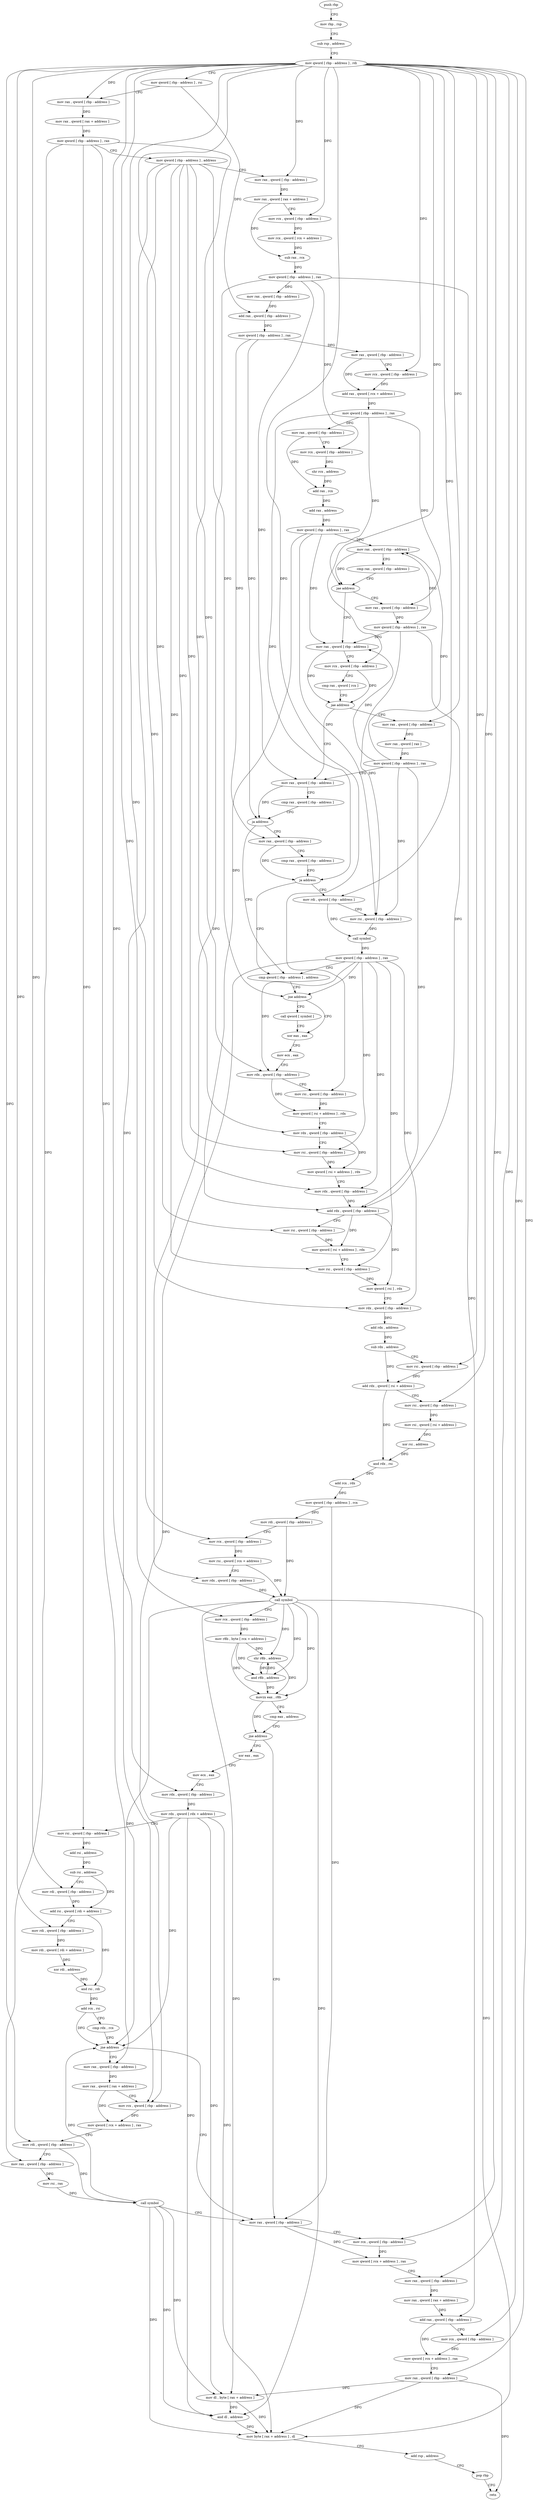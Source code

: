digraph "func" {
"4307968" [label = "push rbp" ]
"4307969" [label = "mov rbp , rsp" ]
"4307972" [label = "sub rsp , address" ]
"4307976" [label = "mov qword [ rbp - address ] , rdi" ]
"4307980" [label = "mov qword [ rbp - address ] , rsi" ]
"4307984" [label = "mov rax , qword [ rbp - address ]" ]
"4307988" [label = "mov rax , qword [ rax + address ]" ]
"4307992" [label = "mov qword [ rbp - address ] , rax" ]
"4307996" [label = "mov qword [ rbp - address ] , address" ]
"4308004" [label = "mov rax , qword [ rbp - address ]" ]
"4308008" [label = "mov rax , qword [ rax + address ]" ]
"4308012" [label = "mov rcx , qword [ rbp - address ]" ]
"4308016" [label = "mov rcx , qword [ rcx + address ]" ]
"4308020" [label = "sub rax , rcx" ]
"4308023" [label = "mov qword [ rbp - address ] , rax" ]
"4308027" [label = "mov rax , qword [ rbp - address ]" ]
"4308031" [label = "add rax , qword [ rbp - address ]" ]
"4308035" [label = "mov qword [ rbp - address ] , rax" ]
"4308039" [label = "mov rax , qword [ rbp - address ]" ]
"4308043" [label = "mov rcx , qword [ rbp - address ]" ]
"4308047" [label = "add rax , qword [ rcx + address ]" ]
"4308051" [label = "mov qword [ rbp - address ] , rax" ]
"4308055" [label = "mov rax , qword [ rbp - address ]" ]
"4308059" [label = "mov rcx , qword [ rbp - address ]" ]
"4308063" [label = "shr rcx , address" ]
"4308067" [label = "add rax , rcx" ]
"4308070" [label = "add rax , address" ]
"4308076" [label = "mov qword [ rbp - address ] , rax" ]
"4308080" [label = "mov rax , qword [ rbp - address ]" ]
"4308084" [label = "cmp rax , qword [ rbp - address ]" ]
"4308088" [label = "jae address" ]
"4308102" [label = "mov rax , qword [ rbp - address ]" ]
"4308094" [label = "mov rax , qword [ rbp - address ]" ]
"4308106" [label = "mov rcx , qword [ rbp - address ]" ]
"4308110" [label = "cmp rax , qword [ rcx ]" ]
"4308113" [label = "jae address" ]
"4308130" [label = "mov rax , qword [ rbp - address ]" ]
"4308119" [label = "mov rax , qword [ rbp - address ]" ]
"4308098" [label = "mov qword [ rbp - address ] , rax" ]
"4308134" [label = "cmp rax , qword [ rbp - address ]" ]
"4308138" [label = "ja address" ]
"4308175" [label = "cmp qword [ rbp - address ] , address" ]
"4308144" [label = "mov rax , qword [ rbp - address ]" ]
"4308123" [label = "mov rax , qword [ rax ]" ]
"4308126" [label = "mov qword [ rbp - address ] , rax" ]
"4308180" [label = "jne address" ]
"4308193" [label = "xor eax , eax" ]
"4308186" [label = "call qword [ symbol ]" ]
"4308148" [label = "cmp rax , qword [ rbp - address ]" ]
"4308152" [label = "ja address" ]
"4308158" [label = "mov rdi , qword [ rbp - address ]" ]
"4308195" [label = "mov ecx , eax" ]
"4308197" [label = "mov rdx , qword [ rbp - address ]" ]
"4308201" [label = "mov rsi , qword [ rbp - address ]" ]
"4308205" [label = "mov qword [ rsi + address ] , rdx" ]
"4308209" [label = "mov rdx , qword [ rbp - address ]" ]
"4308213" [label = "mov rsi , qword [ rbp - address ]" ]
"4308217" [label = "mov qword [ rsi + address ] , rdx" ]
"4308221" [label = "mov rdx , qword [ rbp - address ]" ]
"4308225" [label = "add rdx , qword [ rbp - address ]" ]
"4308229" [label = "mov rsi , qword [ rbp - address ]" ]
"4308233" [label = "mov qword [ rsi + address ] , rdx" ]
"4308237" [label = "mov rsi , qword [ rbp - address ]" ]
"4308241" [label = "mov qword [ rsi ] , rdx" ]
"4308244" [label = "mov rdx , qword [ rbp - address ]" ]
"4308248" [label = "add rdx , address" ]
"4308255" [label = "sub rdx , address" ]
"4308262" [label = "mov rsi , qword [ rbp - address ]" ]
"4308266" [label = "add rdx , qword [ rsi + address ]" ]
"4308270" [label = "mov rsi , qword [ rbp - address ]" ]
"4308274" [label = "mov rsi , qword [ rsi + address ]" ]
"4308278" [label = "xor rsi , address" ]
"4308285" [label = "and rdx , rsi" ]
"4308288" [label = "add rcx , rdx" ]
"4308291" [label = "mov qword [ rbp - address ] , rcx" ]
"4308295" [label = "mov rdi , qword [ rbp - address ]" ]
"4308299" [label = "mov rcx , qword [ rbp - address ]" ]
"4308303" [label = "mov rsi , qword [ rcx + address ]" ]
"4308307" [label = "mov rdx , qword [ rbp - address ]" ]
"4308311" [label = "call symbol" ]
"4308316" [label = "mov rcx , qword [ rbp - address ]" ]
"4308320" [label = "mov r8b , byte [ rcx + address ]" ]
"4308324" [label = "shr r8b , address" ]
"4308328" [label = "and r8b , address" ]
"4308332" [label = "movzx eax , r8b" ]
"4308336" [label = "cmp eax , address" ]
"4308339" [label = "jne address" ]
"4308445" [label = "mov rax , qword [ rbp - address ]" ]
"4308345" [label = "xor eax , eax" ]
"4308162" [label = "mov rsi , qword [ rbp - address ]" ]
"4308166" [label = "call symbol" ]
"4308171" [label = "mov qword [ rbp - address ] , rax" ]
"4308449" [label = "mov rcx , qword [ rbp - address ]" ]
"4308453" [label = "mov qword [ rcx + address ] , rax" ]
"4308457" [label = "mov rax , qword [ rbp - address ]" ]
"4308461" [label = "mov rax , qword [ rax + address ]" ]
"4308465" [label = "add rax , qword [ rbp - address ]" ]
"4308469" [label = "mov rcx , qword [ rbp - address ]" ]
"4308473" [label = "mov qword [ rcx + address ] , rax" ]
"4308477" [label = "mov rax , qword [ rbp - address ]" ]
"4308481" [label = "mov dl , byte [ rax + address ]" ]
"4308484" [label = "and dl , address" ]
"4308487" [label = "mov byte [ rax + address ] , dl" ]
"4308490" [label = "add rsp , address" ]
"4308494" [label = "pop rbp" ]
"4308495" [label = "retn" ]
"4308347" [label = "mov ecx , eax" ]
"4308349" [label = "mov rdx , qword [ rbp - address ]" ]
"4308353" [label = "mov rdx , qword [ rdx + address ]" ]
"4308357" [label = "mov rsi , qword [ rbp - address ]" ]
"4308361" [label = "add rsi , address" ]
"4308368" [label = "sub rsi , address" ]
"4308375" [label = "mov rdi , qword [ rbp - address ]" ]
"4308379" [label = "add rsi , qword [ rdi + address ]" ]
"4308383" [label = "mov rdi , qword [ rbp - address ]" ]
"4308387" [label = "mov rdi , qword [ rdi + address ]" ]
"4308391" [label = "xor rdi , address" ]
"4308398" [label = "and rsi , rdi" ]
"4308401" [label = "add rcx , rsi" ]
"4308404" [label = "cmp rdx , rcx" ]
"4308407" [label = "jne address" ]
"4308413" [label = "mov rax , qword [ rbp - address ]" ]
"4308417" [label = "mov rax , qword [ rax + address ]" ]
"4308421" [label = "mov rcx , qword [ rbp - address ]" ]
"4308425" [label = "mov qword [ rcx + address ] , rax" ]
"4308429" [label = "mov rdi , qword [ rbp - address ]" ]
"4308433" [label = "mov rax , qword [ rbp - address ]" ]
"4308437" [label = "mov rsi , rax" ]
"4308440" [label = "call symbol" ]
"4307968" -> "4307969" [ label = "CFG" ]
"4307969" -> "4307972" [ label = "CFG" ]
"4307972" -> "4307976" [ label = "CFG" ]
"4307976" -> "4307980" [ label = "CFG" ]
"4307976" -> "4307984" [ label = "DFG" ]
"4307976" -> "4308004" [ label = "DFG" ]
"4307976" -> "4308012" [ label = "DFG" ]
"4307976" -> "4308043" [ label = "DFG" ]
"4307976" -> "4308106" [ label = "DFG" ]
"4307976" -> "4308119" [ label = "DFG" ]
"4307976" -> "4308201" [ label = "DFG" ]
"4307976" -> "4308229" [ label = "DFG" ]
"4307976" -> "4308262" [ label = "DFG" ]
"4307976" -> "4308270" [ label = "DFG" ]
"4307976" -> "4308299" [ label = "DFG" ]
"4307976" -> "4308316" [ label = "DFG" ]
"4307976" -> "4308158" [ label = "DFG" ]
"4307976" -> "4308449" [ label = "DFG" ]
"4307976" -> "4308457" [ label = "DFG" ]
"4307976" -> "4308469" [ label = "DFG" ]
"4307976" -> "4308477" [ label = "DFG" ]
"4307976" -> "4308349" [ label = "DFG" ]
"4307976" -> "4308375" [ label = "DFG" ]
"4307976" -> "4308383" [ label = "DFG" ]
"4307976" -> "4308429" [ label = "DFG" ]
"4307980" -> "4307984" [ label = "CFG" ]
"4307980" -> "4308031" [ label = "DFG" ]
"4307984" -> "4307988" [ label = "DFG" ]
"4307988" -> "4307992" [ label = "DFG" ]
"4307992" -> "4307996" [ label = "CFG" ]
"4307992" -> "4308209" [ label = "DFG" ]
"4307992" -> "4308357" [ label = "DFG" ]
"4307992" -> "4308413" [ label = "DFG" ]
"4307992" -> "4308433" [ label = "DFG" ]
"4307996" -> "4308004" [ label = "CFG" ]
"4307996" -> "4308180" [ label = "DFG" ]
"4307996" -> "4308197" [ label = "DFG" ]
"4307996" -> "4308213" [ label = "DFG" ]
"4307996" -> "4308221" [ label = "DFG" ]
"4307996" -> "4308237" [ label = "DFG" ]
"4307996" -> "4308244" [ label = "DFG" ]
"4307996" -> "4308421" [ label = "DFG" ]
"4308004" -> "4308008" [ label = "DFG" ]
"4308008" -> "4308012" [ label = "CFG" ]
"4308008" -> "4308020" [ label = "DFG" ]
"4308012" -> "4308016" [ label = "DFG" ]
"4308016" -> "4308020" [ label = "DFG" ]
"4308020" -> "4308023" [ label = "DFG" ]
"4308023" -> "4308027" [ label = "DFG" ]
"4308023" -> "4308059" [ label = "DFG" ]
"4308023" -> "4308130" [ label = "DFG" ]
"4308023" -> "4308307" [ label = "DFG" ]
"4308023" -> "4308465" [ label = "DFG" ]
"4308027" -> "4308031" [ label = "DFG" ]
"4308031" -> "4308035" [ label = "DFG" ]
"4308035" -> "4308039" [ label = "DFG" ]
"4308035" -> "4308138" [ label = "DFG" ]
"4308035" -> "4308144" [ label = "DFG" ]
"4308039" -> "4308043" [ label = "CFG" ]
"4308039" -> "4308047" [ label = "DFG" ]
"4308043" -> "4308047" [ label = "DFG" ]
"4308047" -> "4308051" [ label = "DFG" ]
"4308051" -> "4308055" [ label = "DFG" ]
"4308051" -> "4308088" [ label = "DFG" ]
"4308051" -> "4308094" [ label = "DFG" ]
"4308051" -> "4308152" [ label = "DFG" ]
"4308055" -> "4308059" [ label = "CFG" ]
"4308055" -> "4308067" [ label = "DFG" ]
"4308059" -> "4308063" [ label = "DFG" ]
"4308063" -> "4308067" [ label = "DFG" ]
"4308067" -> "4308070" [ label = "DFG" ]
"4308070" -> "4308076" [ label = "DFG" ]
"4308076" -> "4308080" [ label = "DFG" ]
"4308076" -> "4308102" [ label = "DFG" ]
"4308076" -> "4308225" [ label = "DFG" ]
"4308076" -> "4308162" [ label = "DFG" ]
"4308080" -> "4308084" [ label = "CFG" ]
"4308080" -> "4308088" [ label = "DFG" ]
"4308084" -> "4308088" [ label = "CFG" ]
"4308088" -> "4308102" [ label = "CFG" ]
"4308088" -> "4308094" [ label = "CFG" ]
"4308102" -> "4308106" [ label = "CFG" ]
"4308102" -> "4308113" [ label = "DFG" ]
"4308094" -> "4308098" [ label = "DFG" ]
"4308106" -> "4308110" [ label = "CFG" ]
"4308106" -> "4308113" [ label = "DFG" ]
"4308110" -> "4308113" [ label = "CFG" ]
"4308113" -> "4308130" [ label = "CFG" ]
"4308113" -> "4308119" [ label = "CFG" ]
"4308130" -> "4308134" [ label = "CFG" ]
"4308130" -> "4308138" [ label = "DFG" ]
"4308119" -> "4308123" [ label = "DFG" ]
"4308098" -> "4308102" [ label = "DFG" ]
"4308098" -> "4308080" [ label = "DFG" ]
"4308098" -> "4308225" [ label = "DFG" ]
"4308098" -> "4308162" [ label = "DFG" ]
"4308134" -> "4308138" [ label = "CFG" ]
"4308138" -> "4308175" [ label = "CFG" ]
"4308138" -> "4308144" [ label = "CFG" ]
"4308175" -> "4308180" [ label = "CFG" ]
"4308144" -> "4308148" [ label = "CFG" ]
"4308144" -> "4308152" [ label = "DFG" ]
"4308123" -> "4308126" [ label = "DFG" ]
"4308126" -> "4308130" [ label = "CFG" ]
"4308126" -> "4308080" [ label = "DFG" ]
"4308126" -> "4308102" [ label = "DFG" ]
"4308126" -> "4308225" [ label = "DFG" ]
"4308126" -> "4308162" [ label = "DFG" ]
"4308180" -> "4308193" [ label = "CFG" ]
"4308180" -> "4308186" [ label = "CFG" ]
"4308193" -> "4308195" [ label = "CFG" ]
"4308186" -> "4308193" [ label = "CFG" ]
"4308148" -> "4308152" [ label = "CFG" ]
"4308152" -> "4308175" [ label = "CFG" ]
"4308152" -> "4308158" [ label = "CFG" ]
"4308158" -> "4308162" [ label = "CFG" ]
"4308158" -> "4308166" [ label = "DFG" ]
"4308195" -> "4308197" [ label = "CFG" ]
"4308197" -> "4308201" [ label = "CFG" ]
"4308197" -> "4308205" [ label = "DFG" ]
"4308201" -> "4308205" [ label = "DFG" ]
"4308205" -> "4308209" [ label = "CFG" ]
"4308209" -> "4308213" [ label = "CFG" ]
"4308209" -> "4308217" [ label = "DFG" ]
"4308213" -> "4308217" [ label = "DFG" ]
"4308217" -> "4308221" [ label = "CFG" ]
"4308221" -> "4308225" [ label = "DFG" ]
"4308225" -> "4308229" [ label = "CFG" ]
"4308225" -> "4308233" [ label = "DFG" ]
"4308225" -> "4308241" [ label = "DFG" ]
"4308229" -> "4308233" [ label = "DFG" ]
"4308233" -> "4308237" [ label = "CFG" ]
"4308237" -> "4308241" [ label = "DFG" ]
"4308241" -> "4308244" [ label = "CFG" ]
"4308244" -> "4308248" [ label = "DFG" ]
"4308248" -> "4308255" [ label = "DFG" ]
"4308255" -> "4308262" [ label = "CFG" ]
"4308255" -> "4308266" [ label = "DFG" ]
"4308262" -> "4308266" [ label = "DFG" ]
"4308266" -> "4308270" [ label = "CFG" ]
"4308266" -> "4308285" [ label = "DFG" ]
"4308270" -> "4308274" [ label = "DFG" ]
"4308274" -> "4308278" [ label = "DFG" ]
"4308278" -> "4308285" [ label = "DFG" ]
"4308285" -> "4308288" [ label = "DFG" ]
"4308288" -> "4308291" [ label = "DFG" ]
"4308291" -> "4308295" [ label = "DFG" ]
"4308291" -> "4308445" [ label = "DFG" ]
"4308295" -> "4308299" [ label = "CFG" ]
"4308295" -> "4308311" [ label = "DFG" ]
"4308299" -> "4308303" [ label = "DFG" ]
"4308303" -> "4308307" [ label = "CFG" ]
"4308303" -> "4308311" [ label = "DFG" ]
"4308307" -> "4308311" [ label = "DFG" ]
"4308311" -> "4308316" [ label = "CFG" ]
"4308311" -> "4308481" [ label = "DFG" ]
"4308311" -> "4308484" [ label = "DFG" ]
"4308311" -> "4308487" [ label = "DFG" ]
"4308311" -> "4308407" [ label = "DFG" ]
"4308311" -> "4308324" [ label = "DFG" ]
"4308311" -> "4308328" [ label = "DFG" ]
"4308311" -> "4308332" [ label = "DFG" ]
"4308316" -> "4308320" [ label = "DFG" ]
"4308320" -> "4308324" [ label = "DFG" ]
"4308320" -> "4308328" [ label = "DFG" ]
"4308320" -> "4308332" [ label = "DFG" ]
"4308324" -> "4308328" [ label = "DFG" ]
"4308324" -> "4308332" [ label = "DFG" ]
"4308328" -> "4308332" [ label = "DFG" ]
"4308328" -> "4308324" [ label = "DFG" ]
"4308332" -> "4308336" [ label = "CFG" ]
"4308332" -> "4308339" [ label = "DFG" ]
"4308336" -> "4308339" [ label = "CFG" ]
"4308339" -> "4308445" [ label = "CFG" ]
"4308339" -> "4308345" [ label = "CFG" ]
"4308445" -> "4308449" [ label = "CFG" ]
"4308445" -> "4308453" [ label = "DFG" ]
"4308345" -> "4308347" [ label = "CFG" ]
"4308162" -> "4308166" [ label = "DFG" ]
"4308166" -> "4308171" [ label = "DFG" ]
"4308171" -> "4308175" [ label = "CFG" ]
"4308171" -> "4308180" [ label = "DFG" ]
"4308171" -> "4308197" [ label = "DFG" ]
"4308171" -> "4308213" [ label = "DFG" ]
"4308171" -> "4308221" [ label = "DFG" ]
"4308171" -> "4308237" [ label = "DFG" ]
"4308171" -> "4308244" [ label = "DFG" ]
"4308171" -> "4308421" [ label = "DFG" ]
"4308449" -> "4308453" [ label = "DFG" ]
"4308453" -> "4308457" [ label = "CFG" ]
"4308457" -> "4308461" [ label = "DFG" ]
"4308461" -> "4308465" [ label = "DFG" ]
"4308465" -> "4308469" [ label = "CFG" ]
"4308465" -> "4308473" [ label = "DFG" ]
"4308469" -> "4308473" [ label = "DFG" ]
"4308473" -> "4308477" [ label = "CFG" ]
"4308477" -> "4308481" [ label = "DFG" ]
"4308477" -> "4308487" [ label = "DFG" ]
"4308477" -> "4308495" [ label = "DFG" ]
"4308481" -> "4308484" [ label = "DFG" ]
"4308481" -> "4308487" [ label = "DFG" ]
"4308484" -> "4308487" [ label = "DFG" ]
"4308487" -> "4308490" [ label = "CFG" ]
"4308490" -> "4308494" [ label = "CFG" ]
"4308494" -> "4308495" [ label = "CFG" ]
"4308347" -> "4308349" [ label = "CFG" ]
"4308349" -> "4308353" [ label = "DFG" ]
"4308353" -> "4308357" [ label = "CFG" ]
"4308353" -> "4308484" [ label = "DFG" ]
"4308353" -> "4308487" [ label = "DFG" ]
"4308353" -> "4308481" [ label = "DFG" ]
"4308353" -> "4308407" [ label = "DFG" ]
"4308357" -> "4308361" [ label = "DFG" ]
"4308361" -> "4308368" [ label = "DFG" ]
"4308368" -> "4308375" [ label = "CFG" ]
"4308368" -> "4308379" [ label = "DFG" ]
"4308375" -> "4308379" [ label = "DFG" ]
"4308379" -> "4308383" [ label = "CFG" ]
"4308379" -> "4308398" [ label = "DFG" ]
"4308383" -> "4308387" [ label = "DFG" ]
"4308387" -> "4308391" [ label = "DFG" ]
"4308391" -> "4308398" [ label = "DFG" ]
"4308398" -> "4308401" [ label = "DFG" ]
"4308401" -> "4308404" [ label = "CFG" ]
"4308401" -> "4308407" [ label = "DFG" ]
"4308404" -> "4308407" [ label = "CFG" ]
"4308407" -> "4308445" [ label = "CFG" ]
"4308407" -> "4308413" [ label = "CFG" ]
"4308413" -> "4308417" [ label = "DFG" ]
"4308417" -> "4308421" [ label = "CFG" ]
"4308417" -> "4308425" [ label = "DFG" ]
"4308421" -> "4308425" [ label = "DFG" ]
"4308425" -> "4308429" [ label = "CFG" ]
"4308429" -> "4308433" [ label = "CFG" ]
"4308429" -> "4308440" [ label = "DFG" ]
"4308433" -> "4308437" [ label = "DFG" ]
"4308437" -> "4308440" [ label = "DFG" ]
"4308440" -> "4308445" [ label = "CFG" ]
"4308440" -> "4308484" [ label = "DFG" ]
"4308440" -> "4308487" [ label = "DFG" ]
"4308440" -> "4308481" [ label = "DFG" ]
"4308440" -> "4308407" [ label = "DFG" ]
}
